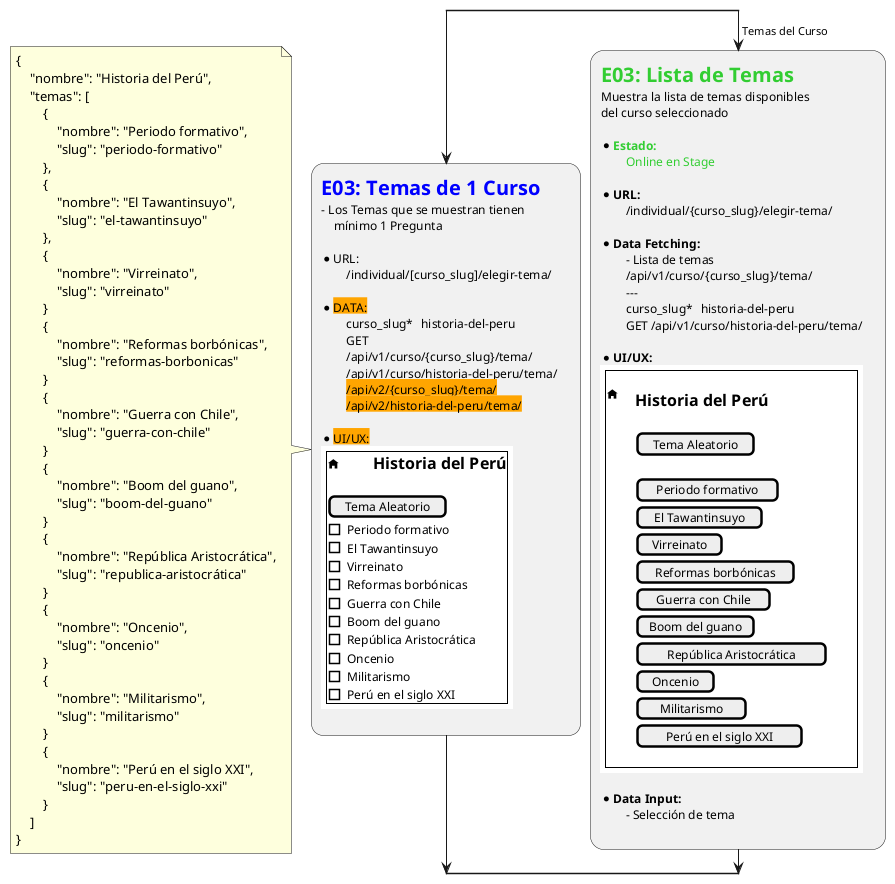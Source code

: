 @startuml E03_Lista_Temas

split
    :=<color:Blue>E03: Temas de 1 Curso
    - Los Temas que se muestran tienen
        mínimo 1 Pregunta

    *URL:
    \t/individual/[curso_slug]/elegir-tema/\t

    *<back:Orange>DATA:
    \tcurso_slug*\thistoria-del-peru
    \tGET
    \t/api/v1/curso/{curso_slug}/tema/\t
    \t/api/v1/curso/historia-del-peru/tema/\t
    \t<back:Orange>/api/v2/{curso_slug}/tema/\t
    \t<back:Orange>/api/v2/historia-del-peru/tema/\t
    
    *<back:Orange>UI/UX:
    {{
        salt
        {+
        =<&home>\tHistoria del Perú
        .
        [Tema Aleatorio]
        [ ] Periodo formativo
        [ ] El Tawantinsuyo
        [ ] Virreinato
        [ ] Reformas borbónicas
        [ ] Guerra con Chile
        [ ] Boom del guano
        [ ] República Aristocrática
        [ ] Oncenio
        [ ] Militarismo
        [ ] Perú en el siglo XXI
        }
    }}
    ;
    note
    {
        "nombre": "Historia del Perú",
        ' "slug": "historia-del-peru",
        "temas": [
            {
                "nombre": "Periodo formativo",
                "slug": "periodo-formativo"
            },\t
            {
                "nombre": "El Tawantinsuyo",
                "slug": "el-tawantinsuyo"
            },\t
            {
                "nombre": "Virreinato",
                "slug": "virreinato"
            }\t
            {
                "nombre": "Reformas borbónicas",
                "slug": "reformas-borbonicas"
            }\t
            {
                "nombre": "Guerra con Chile",
                "slug": "guerra-con-chile"
            }\t
            {
                "nombre": "Boom del guano",
                "slug": "boom-del-guano"
            }\t
            {
                "nombre": "República Aristocrática",
                "slug": "republica-aristocrática"
            }\t
            {
                "nombre": "Oncenio",
                "slug": "oncenio"
            }\t
            {
                "nombre": "Militarismo",
                "slug": "militarismo"
            }\t
            {
                "nombre": "Perú en el siglo XXI",
                "slug": "peru-en-el-siglo-xxi"
            }\t
        ]\t
    }\t
    endnote
split again
    -> Temas del Curso;
    :=<color:LimeGreen>E03: Lista de Temas
    Muestra la lista de temas disponibles
    del curso seleccionado

    * **<color:LimeGreen>Estado:**
    \t<color:LimeGreen>Online en Stage

    * **URL:**
    \t/individual/{curso_slug}/elegir-tema/\t

    * **Data Fetching:**
    \t- Lista de temas
    \t/api/v1/curso/{curso_slug}/tema/\t
    \t---
    \tcurso_slug*\thistoria-del-peru
    \tGET\t/api/v1/curso/historia-del-peru/tema/\t

    * **UI/UX:**
    {{
        salt
        {+
        .
        =<&home> {} =Historia del Perú
        .
        \t {} [Tema Aleatorio] {} \t
        .
        \t {} [Periodo formativo] {} \t
        \t {} [El Tawantinsuyo] {} \t
        \t {} [Virreinato] {} \t
        \t {} [Reformas borbónicas] {} \t
        \t {} [Guerra con Chile] {} \t
        \t {} [Boom del guano] {} \t
        \t {} [República Aristocrática] {} \t
        \t {} [ Oncenio ] {} \t
        \t {} [ Militarismo ] {} \t
        \t {} [Perú en el siglo XXI] {} \t
        .
        }
    }}

    * **Data Input:**
    \t- Selección de tema
    ;
endsplit











' :=<color:LimeGreen>E04: Lista de Temas




' * **UI/UX:**
' {{
'     salt
'     {+
'     =<b><&home>\tMatemática > Temas
'     .
'     [X] Aritmética
'     [ ] Álgebra
'     [ ] Geometría
'     [ ] Trigonometría
'     .
'     [Continuar]
'     }
' }}


' ;

@enduml